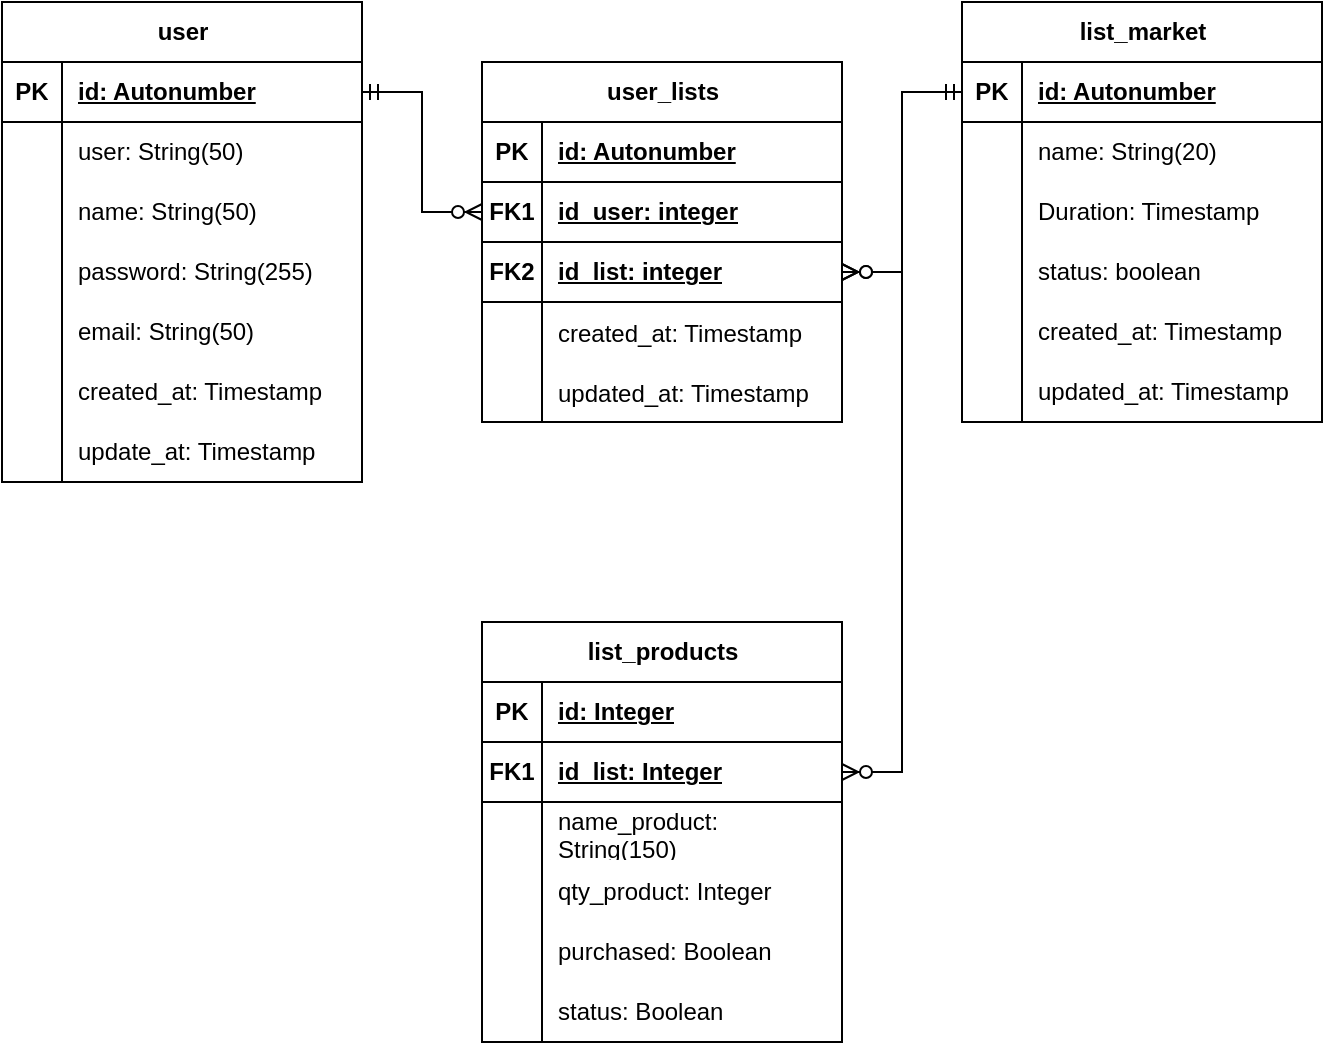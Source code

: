 <mxfile version="26.0.13">
  <diagram id="R2lEEEUBdFMjLlhIrx00" name="Page-1">
    <mxGraphModel dx="1103" dy="627" grid="1" gridSize="10" guides="1" tooltips="1" connect="1" arrows="1" fold="1" page="1" pageScale="1" pageWidth="850" pageHeight="1100" math="0" shadow="0" extFonts="Permanent Marker^https://fonts.googleapis.com/css?family=Permanent+Marker">
      <root>
        <mxCell id="0" />
        <mxCell id="1" parent="0" />
        <mxCell id="-U4-BP_c0HOW0WxjQqx7-14" value="user" style="shape=table;startSize=30;container=1;collapsible=1;childLayout=tableLayout;fixedRows=1;rowLines=0;fontStyle=1;align=center;resizeLast=1;html=1;" vertex="1" parent="1">
          <mxGeometry x="30" y="20" width="180" height="240" as="geometry" />
        </mxCell>
        <mxCell id="-U4-BP_c0HOW0WxjQqx7-15" value="" style="shape=tableRow;horizontal=0;startSize=0;swimlaneHead=0;swimlaneBody=0;fillColor=none;collapsible=0;dropTarget=0;points=[[0,0.5],[1,0.5]];portConstraint=eastwest;top=0;left=0;right=0;bottom=1;" vertex="1" parent="-U4-BP_c0HOW0WxjQqx7-14">
          <mxGeometry y="30" width="180" height="30" as="geometry" />
        </mxCell>
        <mxCell id="-U4-BP_c0HOW0WxjQqx7-16" value="PK" style="shape=partialRectangle;connectable=0;fillColor=none;top=0;left=0;bottom=0;right=0;fontStyle=1;overflow=hidden;whiteSpace=wrap;html=1;" vertex="1" parent="-U4-BP_c0HOW0WxjQqx7-15">
          <mxGeometry width="30" height="30" as="geometry">
            <mxRectangle width="30" height="30" as="alternateBounds" />
          </mxGeometry>
        </mxCell>
        <mxCell id="-U4-BP_c0HOW0WxjQqx7-17" value="id: Autonumber" style="shape=partialRectangle;connectable=0;fillColor=none;top=0;left=0;bottom=0;right=0;align=left;spacingLeft=6;fontStyle=5;overflow=hidden;whiteSpace=wrap;html=1;" vertex="1" parent="-U4-BP_c0HOW0WxjQqx7-15">
          <mxGeometry x="30" width="150" height="30" as="geometry">
            <mxRectangle width="150" height="30" as="alternateBounds" />
          </mxGeometry>
        </mxCell>
        <mxCell id="-U4-BP_c0HOW0WxjQqx7-18" value="" style="shape=tableRow;horizontal=0;startSize=0;swimlaneHead=0;swimlaneBody=0;fillColor=none;collapsible=0;dropTarget=0;points=[[0,0.5],[1,0.5]];portConstraint=eastwest;top=0;left=0;right=0;bottom=0;" vertex="1" parent="-U4-BP_c0HOW0WxjQqx7-14">
          <mxGeometry y="60" width="180" height="30" as="geometry" />
        </mxCell>
        <mxCell id="-U4-BP_c0HOW0WxjQqx7-19" value="" style="shape=partialRectangle;connectable=0;fillColor=none;top=0;left=0;bottom=0;right=0;editable=1;overflow=hidden;whiteSpace=wrap;html=1;" vertex="1" parent="-U4-BP_c0HOW0WxjQqx7-18">
          <mxGeometry width="30" height="30" as="geometry">
            <mxRectangle width="30" height="30" as="alternateBounds" />
          </mxGeometry>
        </mxCell>
        <mxCell id="-U4-BP_c0HOW0WxjQqx7-20" value="user: String(50)" style="shape=partialRectangle;connectable=0;fillColor=none;top=0;left=0;bottom=0;right=0;align=left;spacingLeft=6;overflow=hidden;whiteSpace=wrap;html=1;" vertex="1" parent="-U4-BP_c0HOW0WxjQqx7-18">
          <mxGeometry x="30" width="150" height="30" as="geometry">
            <mxRectangle width="150" height="30" as="alternateBounds" />
          </mxGeometry>
        </mxCell>
        <mxCell id="-U4-BP_c0HOW0WxjQqx7-21" value="" style="shape=tableRow;horizontal=0;startSize=0;swimlaneHead=0;swimlaneBody=0;fillColor=none;collapsible=0;dropTarget=0;points=[[0,0.5],[1,0.5]];portConstraint=eastwest;top=0;left=0;right=0;bottom=0;" vertex="1" parent="-U4-BP_c0HOW0WxjQqx7-14">
          <mxGeometry y="90" width="180" height="30" as="geometry" />
        </mxCell>
        <mxCell id="-U4-BP_c0HOW0WxjQqx7-22" value="" style="shape=partialRectangle;connectable=0;fillColor=none;top=0;left=0;bottom=0;right=0;editable=1;overflow=hidden;whiteSpace=wrap;html=1;" vertex="1" parent="-U4-BP_c0HOW0WxjQqx7-21">
          <mxGeometry width="30" height="30" as="geometry">
            <mxRectangle width="30" height="30" as="alternateBounds" />
          </mxGeometry>
        </mxCell>
        <mxCell id="-U4-BP_c0HOW0WxjQqx7-23" value="name: String(50)" style="shape=partialRectangle;connectable=0;fillColor=none;top=0;left=0;bottom=0;right=0;align=left;spacingLeft=6;overflow=hidden;whiteSpace=wrap;html=1;" vertex="1" parent="-U4-BP_c0HOW0WxjQqx7-21">
          <mxGeometry x="30" width="150" height="30" as="geometry">
            <mxRectangle width="150" height="30" as="alternateBounds" />
          </mxGeometry>
        </mxCell>
        <mxCell id="-U4-BP_c0HOW0WxjQqx7-24" value="" style="shape=tableRow;horizontal=0;startSize=0;swimlaneHead=0;swimlaneBody=0;fillColor=none;collapsible=0;dropTarget=0;points=[[0,0.5],[1,0.5]];portConstraint=eastwest;top=0;left=0;right=0;bottom=0;" vertex="1" parent="-U4-BP_c0HOW0WxjQqx7-14">
          <mxGeometry y="120" width="180" height="30" as="geometry" />
        </mxCell>
        <mxCell id="-U4-BP_c0HOW0WxjQqx7-25" value="" style="shape=partialRectangle;connectable=0;fillColor=none;top=0;left=0;bottom=0;right=0;editable=1;overflow=hidden;whiteSpace=wrap;html=1;" vertex="1" parent="-U4-BP_c0HOW0WxjQqx7-24">
          <mxGeometry width="30" height="30" as="geometry">
            <mxRectangle width="30" height="30" as="alternateBounds" />
          </mxGeometry>
        </mxCell>
        <mxCell id="-U4-BP_c0HOW0WxjQqx7-26" value="password: String(255)" style="shape=partialRectangle;connectable=0;fillColor=none;top=0;left=0;bottom=0;right=0;align=left;spacingLeft=6;overflow=hidden;whiteSpace=wrap;html=1;" vertex="1" parent="-U4-BP_c0HOW0WxjQqx7-24">
          <mxGeometry x="30" width="150" height="30" as="geometry">
            <mxRectangle width="150" height="30" as="alternateBounds" />
          </mxGeometry>
        </mxCell>
        <mxCell id="-U4-BP_c0HOW0WxjQqx7-30" value="" style="shape=tableRow;horizontal=0;startSize=0;swimlaneHead=0;swimlaneBody=0;fillColor=none;collapsible=0;dropTarget=0;points=[[0,0.5],[1,0.5]];portConstraint=eastwest;top=0;left=0;right=0;bottom=0;" vertex="1" parent="-U4-BP_c0HOW0WxjQqx7-14">
          <mxGeometry y="150" width="180" height="30" as="geometry" />
        </mxCell>
        <mxCell id="-U4-BP_c0HOW0WxjQqx7-31" value="" style="shape=partialRectangle;connectable=0;fillColor=none;top=0;left=0;bottom=0;right=0;editable=1;overflow=hidden;whiteSpace=wrap;html=1;" vertex="1" parent="-U4-BP_c0HOW0WxjQqx7-30">
          <mxGeometry width="30" height="30" as="geometry">
            <mxRectangle width="30" height="30" as="alternateBounds" />
          </mxGeometry>
        </mxCell>
        <mxCell id="-U4-BP_c0HOW0WxjQqx7-32" value="email: String(50)" style="shape=partialRectangle;connectable=0;fillColor=none;top=0;left=0;bottom=0;right=0;align=left;spacingLeft=6;overflow=hidden;whiteSpace=wrap;html=1;" vertex="1" parent="-U4-BP_c0HOW0WxjQqx7-30">
          <mxGeometry x="30" width="150" height="30" as="geometry">
            <mxRectangle width="150" height="30" as="alternateBounds" />
          </mxGeometry>
        </mxCell>
        <mxCell id="-U4-BP_c0HOW0WxjQqx7-49" value="" style="shape=tableRow;horizontal=0;startSize=0;swimlaneHead=0;swimlaneBody=0;fillColor=none;collapsible=0;dropTarget=0;points=[[0,0.5],[1,0.5]];portConstraint=eastwest;top=0;left=0;right=0;bottom=0;" vertex="1" parent="-U4-BP_c0HOW0WxjQqx7-14">
          <mxGeometry y="180" width="180" height="30" as="geometry" />
        </mxCell>
        <mxCell id="-U4-BP_c0HOW0WxjQqx7-50" value="" style="shape=partialRectangle;connectable=0;fillColor=none;top=0;left=0;bottom=0;right=0;editable=1;overflow=hidden;whiteSpace=wrap;html=1;" vertex="1" parent="-U4-BP_c0HOW0WxjQqx7-49">
          <mxGeometry width="30" height="30" as="geometry">
            <mxRectangle width="30" height="30" as="alternateBounds" />
          </mxGeometry>
        </mxCell>
        <mxCell id="-U4-BP_c0HOW0WxjQqx7-51" value="created_at: Timestamp" style="shape=partialRectangle;connectable=0;fillColor=none;top=0;left=0;bottom=0;right=0;align=left;spacingLeft=6;overflow=hidden;whiteSpace=wrap;html=1;" vertex="1" parent="-U4-BP_c0HOW0WxjQqx7-49">
          <mxGeometry x="30" width="150" height="30" as="geometry">
            <mxRectangle width="150" height="30" as="alternateBounds" />
          </mxGeometry>
        </mxCell>
        <mxCell id="-U4-BP_c0HOW0WxjQqx7-66" value="" style="shape=tableRow;horizontal=0;startSize=0;swimlaneHead=0;swimlaneBody=0;fillColor=none;collapsible=0;dropTarget=0;points=[[0,0.5],[1,0.5]];portConstraint=eastwest;top=0;left=0;right=0;bottom=0;" vertex="1" parent="-U4-BP_c0HOW0WxjQqx7-14">
          <mxGeometry y="210" width="180" height="30" as="geometry" />
        </mxCell>
        <mxCell id="-U4-BP_c0HOW0WxjQqx7-67" value="" style="shape=partialRectangle;connectable=0;fillColor=none;top=0;left=0;bottom=0;right=0;editable=1;overflow=hidden;whiteSpace=wrap;html=1;" vertex="1" parent="-U4-BP_c0HOW0WxjQqx7-66">
          <mxGeometry width="30" height="30" as="geometry">
            <mxRectangle width="30" height="30" as="alternateBounds" />
          </mxGeometry>
        </mxCell>
        <mxCell id="-U4-BP_c0HOW0WxjQqx7-68" value="update_at: Timestamp" style="shape=partialRectangle;connectable=0;fillColor=none;top=0;left=0;bottom=0;right=0;align=left;spacingLeft=6;overflow=hidden;whiteSpace=wrap;html=1;" vertex="1" parent="-U4-BP_c0HOW0WxjQqx7-66">
          <mxGeometry x="30" width="150" height="30" as="geometry">
            <mxRectangle width="150" height="30" as="alternateBounds" />
          </mxGeometry>
        </mxCell>
        <mxCell id="-U4-BP_c0HOW0WxjQqx7-73" value="list_market" style="shape=table;startSize=30;container=1;collapsible=1;childLayout=tableLayout;fixedRows=1;rowLines=0;fontStyle=1;align=center;resizeLast=1;html=1;" vertex="1" parent="1">
          <mxGeometry x="510" y="20" width="180" height="210" as="geometry" />
        </mxCell>
        <mxCell id="-U4-BP_c0HOW0WxjQqx7-74" value="" style="shape=tableRow;horizontal=0;startSize=0;swimlaneHead=0;swimlaneBody=0;fillColor=none;collapsible=0;dropTarget=0;points=[[0,0.5],[1,0.5]];portConstraint=eastwest;top=0;left=0;right=0;bottom=1;" vertex="1" parent="-U4-BP_c0HOW0WxjQqx7-73">
          <mxGeometry y="30" width="180" height="30" as="geometry" />
        </mxCell>
        <mxCell id="-U4-BP_c0HOW0WxjQqx7-75" value="PK" style="shape=partialRectangle;connectable=0;fillColor=none;top=0;left=0;bottom=0;right=0;fontStyle=1;overflow=hidden;whiteSpace=wrap;html=1;" vertex="1" parent="-U4-BP_c0HOW0WxjQqx7-74">
          <mxGeometry width="30" height="30" as="geometry">
            <mxRectangle width="30" height="30" as="alternateBounds" />
          </mxGeometry>
        </mxCell>
        <mxCell id="-U4-BP_c0HOW0WxjQqx7-76" value="id: Autonumber" style="shape=partialRectangle;connectable=0;fillColor=none;top=0;left=0;bottom=0;right=0;align=left;spacingLeft=6;fontStyle=5;overflow=hidden;whiteSpace=wrap;html=1;" vertex="1" parent="-U4-BP_c0HOW0WxjQqx7-74">
          <mxGeometry x="30" width="150" height="30" as="geometry">
            <mxRectangle width="150" height="30" as="alternateBounds" />
          </mxGeometry>
        </mxCell>
        <mxCell id="-U4-BP_c0HOW0WxjQqx7-77" value="" style="shape=tableRow;horizontal=0;startSize=0;swimlaneHead=0;swimlaneBody=0;fillColor=none;collapsible=0;dropTarget=0;points=[[0,0.5],[1,0.5]];portConstraint=eastwest;top=0;left=0;right=0;bottom=0;" vertex="1" parent="-U4-BP_c0HOW0WxjQqx7-73">
          <mxGeometry y="60" width="180" height="30" as="geometry" />
        </mxCell>
        <mxCell id="-U4-BP_c0HOW0WxjQqx7-78" value="" style="shape=partialRectangle;connectable=0;fillColor=none;top=0;left=0;bottom=0;right=0;editable=1;overflow=hidden;whiteSpace=wrap;html=1;" vertex="1" parent="-U4-BP_c0HOW0WxjQqx7-77">
          <mxGeometry width="30" height="30" as="geometry">
            <mxRectangle width="30" height="30" as="alternateBounds" />
          </mxGeometry>
        </mxCell>
        <mxCell id="-U4-BP_c0HOW0WxjQqx7-79" value="name: String(20)" style="shape=partialRectangle;connectable=0;fillColor=none;top=0;left=0;bottom=0;right=0;align=left;spacingLeft=6;overflow=hidden;whiteSpace=wrap;html=1;" vertex="1" parent="-U4-BP_c0HOW0WxjQqx7-77">
          <mxGeometry x="30" width="150" height="30" as="geometry">
            <mxRectangle width="150" height="30" as="alternateBounds" />
          </mxGeometry>
        </mxCell>
        <mxCell id="-U4-BP_c0HOW0WxjQqx7-80" value="" style="shape=tableRow;horizontal=0;startSize=0;swimlaneHead=0;swimlaneBody=0;fillColor=none;collapsible=0;dropTarget=0;points=[[0,0.5],[1,0.5]];portConstraint=eastwest;top=0;left=0;right=0;bottom=0;" vertex="1" parent="-U4-BP_c0HOW0WxjQqx7-73">
          <mxGeometry y="90" width="180" height="30" as="geometry" />
        </mxCell>
        <mxCell id="-U4-BP_c0HOW0WxjQqx7-81" value="" style="shape=partialRectangle;connectable=0;fillColor=none;top=0;left=0;bottom=0;right=0;editable=1;overflow=hidden;whiteSpace=wrap;html=1;" vertex="1" parent="-U4-BP_c0HOW0WxjQqx7-80">
          <mxGeometry width="30" height="30" as="geometry">
            <mxRectangle width="30" height="30" as="alternateBounds" />
          </mxGeometry>
        </mxCell>
        <mxCell id="-U4-BP_c0HOW0WxjQqx7-82" value="Duration: Timestamp" style="shape=partialRectangle;connectable=0;fillColor=none;top=0;left=0;bottom=0;right=0;align=left;spacingLeft=6;overflow=hidden;whiteSpace=wrap;html=1;" vertex="1" parent="-U4-BP_c0HOW0WxjQqx7-80">
          <mxGeometry x="30" width="150" height="30" as="geometry">
            <mxRectangle width="150" height="30" as="alternateBounds" />
          </mxGeometry>
        </mxCell>
        <mxCell id="-U4-BP_c0HOW0WxjQqx7-83" value="" style="shape=tableRow;horizontal=0;startSize=0;swimlaneHead=0;swimlaneBody=0;fillColor=none;collapsible=0;dropTarget=0;points=[[0,0.5],[1,0.5]];portConstraint=eastwest;top=0;left=0;right=0;bottom=0;" vertex="1" parent="-U4-BP_c0HOW0WxjQqx7-73">
          <mxGeometry y="120" width="180" height="30" as="geometry" />
        </mxCell>
        <mxCell id="-U4-BP_c0HOW0WxjQqx7-84" value="" style="shape=partialRectangle;connectable=0;fillColor=none;top=0;left=0;bottom=0;right=0;editable=1;overflow=hidden;whiteSpace=wrap;html=1;" vertex="1" parent="-U4-BP_c0HOW0WxjQqx7-83">
          <mxGeometry width="30" height="30" as="geometry">
            <mxRectangle width="30" height="30" as="alternateBounds" />
          </mxGeometry>
        </mxCell>
        <mxCell id="-U4-BP_c0HOW0WxjQqx7-85" value="status: boolean" style="shape=partialRectangle;connectable=0;fillColor=none;top=0;left=0;bottom=0;right=0;align=left;spacingLeft=6;overflow=hidden;whiteSpace=wrap;html=1;" vertex="1" parent="-U4-BP_c0HOW0WxjQqx7-83">
          <mxGeometry x="30" width="150" height="30" as="geometry">
            <mxRectangle width="150" height="30" as="alternateBounds" />
          </mxGeometry>
        </mxCell>
        <mxCell id="-U4-BP_c0HOW0WxjQqx7-105" value="" style="shape=tableRow;horizontal=0;startSize=0;swimlaneHead=0;swimlaneBody=0;fillColor=none;collapsible=0;dropTarget=0;points=[[0,0.5],[1,0.5]];portConstraint=eastwest;top=0;left=0;right=0;bottom=0;" vertex="1" parent="-U4-BP_c0HOW0WxjQqx7-73">
          <mxGeometry y="150" width="180" height="30" as="geometry" />
        </mxCell>
        <mxCell id="-U4-BP_c0HOW0WxjQqx7-106" value="" style="shape=partialRectangle;connectable=0;fillColor=none;top=0;left=0;bottom=0;right=0;editable=1;overflow=hidden;whiteSpace=wrap;html=1;" vertex="1" parent="-U4-BP_c0HOW0WxjQqx7-105">
          <mxGeometry width="30" height="30" as="geometry">
            <mxRectangle width="30" height="30" as="alternateBounds" />
          </mxGeometry>
        </mxCell>
        <mxCell id="-U4-BP_c0HOW0WxjQqx7-107" value="created_at: Timestamp" style="shape=partialRectangle;connectable=0;fillColor=none;top=0;left=0;bottom=0;right=0;align=left;spacingLeft=6;overflow=hidden;whiteSpace=wrap;html=1;" vertex="1" parent="-U4-BP_c0HOW0WxjQqx7-105">
          <mxGeometry x="30" width="150" height="30" as="geometry">
            <mxRectangle width="150" height="30" as="alternateBounds" />
          </mxGeometry>
        </mxCell>
        <mxCell id="-U4-BP_c0HOW0WxjQqx7-108" value="" style="shape=tableRow;horizontal=0;startSize=0;swimlaneHead=0;swimlaneBody=0;fillColor=none;collapsible=0;dropTarget=0;points=[[0,0.5],[1,0.5]];portConstraint=eastwest;top=0;left=0;right=0;bottom=0;" vertex="1" parent="-U4-BP_c0HOW0WxjQqx7-73">
          <mxGeometry y="180" width="180" height="30" as="geometry" />
        </mxCell>
        <mxCell id="-U4-BP_c0HOW0WxjQqx7-109" value="" style="shape=partialRectangle;connectable=0;fillColor=none;top=0;left=0;bottom=0;right=0;editable=1;overflow=hidden;whiteSpace=wrap;html=1;" vertex="1" parent="-U4-BP_c0HOW0WxjQqx7-108">
          <mxGeometry width="30" height="30" as="geometry">
            <mxRectangle width="30" height="30" as="alternateBounds" />
          </mxGeometry>
        </mxCell>
        <mxCell id="-U4-BP_c0HOW0WxjQqx7-110" value="updated_at: Timestamp" style="shape=partialRectangle;connectable=0;fillColor=none;top=0;left=0;bottom=0;right=0;align=left;spacingLeft=6;overflow=hidden;whiteSpace=wrap;html=1;" vertex="1" parent="-U4-BP_c0HOW0WxjQqx7-108">
          <mxGeometry x="30" width="150" height="30" as="geometry">
            <mxRectangle width="150" height="30" as="alternateBounds" />
          </mxGeometry>
        </mxCell>
        <mxCell id="-U4-BP_c0HOW0WxjQqx7-86" value="user_lists" style="shape=table;startSize=30;container=1;collapsible=1;childLayout=tableLayout;fixedRows=1;rowLines=0;fontStyle=1;align=center;resizeLast=1;html=1;" vertex="1" parent="1">
          <mxGeometry x="270" y="50" width="180" height="180" as="geometry" />
        </mxCell>
        <mxCell id="-U4-BP_c0HOW0WxjQqx7-87" value="" style="shape=tableRow;horizontal=0;startSize=0;swimlaneHead=0;swimlaneBody=0;fillColor=none;collapsible=0;dropTarget=0;points=[[0,0.5],[1,0.5]];portConstraint=eastwest;top=0;left=0;right=0;bottom=1;" vertex="1" parent="-U4-BP_c0HOW0WxjQqx7-86">
          <mxGeometry y="30" width="180" height="30" as="geometry" />
        </mxCell>
        <mxCell id="-U4-BP_c0HOW0WxjQqx7-88" value="PK" style="shape=partialRectangle;connectable=0;fillColor=none;top=0;left=0;bottom=0;right=0;fontStyle=1;overflow=hidden;whiteSpace=wrap;html=1;" vertex="1" parent="-U4-BP_c0HOW0WxjQqx7-87">
          <mxGeometry width="30" height="30" as="geometry">
            <mxRectangle width="30" height="30" as="alternateBounds" />
          </mxGeometry>
        </mxCell>
        <mxCell id="-U4-BP_c0HOW0WxjQqx7-89" value="id: Autonumber" style="shape=partialRectangle;connectable=0;fillColor=none;top=0;left=0;bottom=0;right=0;align=left;spacingLeft=6;fontStyle=5;overflow=hidden;whiteSpace=wrap;html=1;" vertex="1" parent="-U4-BP_c0HOW0WxjQqx7-87">
          <mxGeometry x="30" width="150" height="30" as="geometry">
            <mxRectangle width="150" height="30" as="alternateBounds" />
          </mxGeometry>
        </mxCell>
        <mxCell id="-U4-BP_c0HOW0WxjQqx7-102" value="" style="shape=tableRow;horizontal=0;startSize=0;swimlaneHead=0;swimlaneBody=0;fillColor=none;collapsible=0;dropTarget=0;points=[[0,0.5],[1,0.5]];portConstraint=eastwest;top=0;left=0;right=0;bottom=1;" vertex="1" parent="-U4-BP_c0HOW0WxjQqx7-86">
          <mxGeometry y="60" width="180" height="30" as="geometry" />
        </mxCell>
        <mxCell id="-U4-BP_c0HOW0WxjQqx7-103" value="FK1" style="shape=partialRectangle;connectable=0;fillColor=none;top=0;left=0;bottom=0;right=0;fontStyle=1;overflow=hidden;whiteSpace=wrap;html=1;" vertex="1" parent="-U4-BP_c0HOW0WxjQqx7-102">
          <mxGeometry width="30" height="30" as="geometry">
            <mxRectangle width="30" height="30" as="alternateBounds" />
          </mxGeometry>
        </mxCell>
        <mxCell id="-U4-BP_c0HOW0WxjQqx7-104" value="id_user: integer" style="shape=partialRectangle;connectable=0;fillColor=none;top=0;left=0;bottom=0;right=0;align=left;spacingLeft=6;fontStyle=5;overflow=hidden;whiteSpace=wrap;html=1;" vertex="1" parent="-U4-BP_c0HOW0WxjQqx7-102">
          <mxGeometry x="30" width="150" height="30" as="geometry">
            <mxRectangle width="150" height="30" as="alternateBounds" />
          </mxGeometry>
        </mxCell>
        <mxCell id="-U4-BP_c0HOW0WxjQqx7-127" value="" style="shape=tableRow;horizontal=0;startSize=0;swimlaneHead=0;swimlaneBody=0;fillColor=none;collapsible=0;dropTarget=0;points=[[0,0.5],[1,0.5]];portConstraint=eastwest;top=0;left=0;right=0;bottom=1;" vertex="1" parent="-U4-BP_c0HOW0WxjQqx7-86">
          <mxGeometry y="90" width="180" height="30" as="geometry" />
        </mxCell>
        <mxCell id="-U4-BP_c0HOW0WxjQqx7-128" value="FK2" style="shape=partialRectangle;connectable=0;fillColor=none;top=0;left=0;bottom=0;right=0;fontStyle=1;overflow=hidden;whiteSpace=wrap;html=1;" vertex="1" parent="-U4-BP_c0HOW0WxjQqx7-127">
          <mxGeometry width="30" height="30" as="geometry">
            <mxRectangle width="30" height="30" as="alternateBounds" />
          </mxGeometry>
        </mxCell>
        <mxCell id="-U4-BP_c0HOW0WxjQqx7-129" value="id_list: integer" style="shape=partialRectangle;connectable=0;fillColor=none;top=0;left=0;bottom=0;right=0;align=left;spacingLeft=6;fontStyle=5;overflow=hidden;whiteSpace=wrap;html=1;" vertex="1" parent="-U4-BP_c0HOW0WxjQqx7-127">
          <mxGeometry x="30" width="150" height="30" as="geometry">
            <mxRectangle width="150" height="30" as="alternateBounds" />
          </mxGeometry>
        </mxCell>
        <mxCell id="-U4-BP_c0HOW0WxjQqx7-111" value="" style="shape=tableRow;horizontal=0;startSize=0;swimlaneHead=0;swimlaneBody=0;fillColor=none;collapsible=0;dropTarget=0;points=[[0,0.5],[1,0.5]];portConstraint=eastwest;top=0;left=0;right=0;bottom=0;" vertex="1" parent="-U4-BP_c0HOW0WxjQqx7-86">
          <mxGeometry y="120" width="180" height="30" as="geometry" />
        </mxCell>
        <mxCell id="-U4-BP_c0HOW0WxjQqx7-112" value="" style="shape=partialRectangle;connectable=0;fillColor=none;top=0;left=0;bottom=0;right=0;editable=1;overflow=hidden;" vertex="1" parent="-U4-BP_c0HOW0WxjQqx7-111">
          <mxGeometry width="30" height="30" as="geometry">
            <mxRectangle width="30" height="30" as="alternateBounds" />
          </mxGeometry>
        </mxCell>
        <mxCell id="-U4-BP_c0HOW0WxjQqx7-113" value="created_at: Timestamp" style="shape=partialRectangle;connectable=0;fillColor=none;top=0;left=0;bottom=0;right=0;align=left;spacingLeft=6;overflow=hidden;" vertex="1" parent="-U4-BP_c0HOW0WxjQqx7-111">
          <mxGeometry x="30" width="150" height="30" as="geometry">
            <mxRectangle width="150" height="30" as="alternateBounds" />
          </mxGeometry>
        </mxCell>
        <mxCell id="-U4-BP_c0HOW0WxjQqx7-124" value="" style="shape=tableRow;horizontal=0;startSize=0;swimlaneHead=0;swimlaneBody=0;fillColor=none;collapsible=0;dropTarget=0;points=[[0,0.5],[1,0.5]];portConstraint=eastwest;top=0;left=0;right=0;bottom=0;" vertex="1" parent="-U4-BP_c0HOW0WxjQqx7-86">
          <mxGeometry y="150" width="180" height="30" as="geometry" />
        </mxCell>
        <mxCell id="-U4-BP_c0HOW0WxjQqx7-125" value="" style="shape=partialRectangle;connectable=0;fillColor=none;top=0;left=0;bottom=0;right=0;editable=1;overflow=hidden;" vertex="1" parent="-U4-BP_c0HOW0WxjQqx7-124">
          <mxGeometry width="30" height="30" as="geometry">
            <mxRectangle width="30" height="30" as="alternateBounds" />
          </mxGeometry>
        </mxCell>
        <mxCell id="-U4-BP_c0HOW0WxjQqx7-126" value="updated_at: Timestamp" style="shape=partialRectangle;connectable=0;fillColor=none;top=0;left=0;bottom=0;right=0;align=left;spacingLeft=6;overflow=hidden;" vertex="1" parent="-U4-BP_c0HOW0WxjQqx7-124">
          <mxGeometry x="30" width="150" height="30" as="geometry">
            <mxRectangle width="150" height="30" as="alternateBounds" />
          </mxGeometry>
        </mxCell>
        <mxCell id="-U4-BP_c0HOW0WxjQqx7-130" value="list_products" style="shape=table;startSize=30;container=1;collapsible=1;childLayout=tableLayout;fixedRows=1;rowLines=0;fontStyle=1;align=center;resizeLast=1;html=1;" vertex="1" parent="1">
          <mxGeometry x="270" y="330" width="180" height="210" as="geometry" />
        </mxCell>
        <mxCell id="-U4-BP_c0HOW0WxjQqx7-131" value="" style="shape=tableRow;horizontal=0;startSize=0;swimlaneHead=0;swimlaneBody=0;fillColor=none;collapsible=0;dropTarget=0;points=[[0,0.5],[1,0.5]];portConstraint=eastwest;top=0;left=0;right=0;bottom=1;" vertex="1" parent="-U4-BP_c0HOW0WxjQqx7-130">
          <mxGeometry y="30" width="180" height="30" as="geometry" />
        </mxCell>
        <mxCell id="-U4-BP_c0HOW0WxjQqx7-132" value="PK" style="shape=partialRectangle;connectable=0;fillColor=none;top=0;left=0;bottom=0;right=0;fontStyle=1;overflow=hidden;whiteSpace=wrap;html=1;" vertex="1" parent="-U4-BP_c0HOW0WxjQqx7-131">
          <mxGeometry width="30" height="30" as="geometry">
            <mxRectangle width="30" height="30" as="alternateBounds" />
          </mxGeometry>
        </mxCell>
        <mxCell id="-U4-BP_c0HOW0WxjQqx7-133" value="id: Integer" style="shape=partialRectangle;connectable=0;fillColor=none;top=0;left=0;bottom=0;right=0;align=left;spacingLeft=6;fontStyle=5;overflow=hidden;whiteSpace=wrap;html=1;" vertex="1" parent="-U4-BP_c0HOW0WxjQqx7-131">
          <mxGeometry x="30" width="150" height="30" as="geometry">
            <mxRectangle width="150" height="30" as="alternateBounds" />
          </mxGeometry>
        </mxCell>
        <mxCell id="-U4-BP_c0HOW0WxjQqx7-143" value="" style="shape=tableRow;horizontal=0;startSize=0;swimlaneHead=0;swimlaneBody=0;fillColor=none;collapsible=0;dropTarget=0;points=[[0,0.5],[1,0.5]];portConstraint=eastwest;top=0;left=0;right=0;bottom=1;" vertex="1" parent="-U4-BP_c0HOW0WxjQqx7-130">
          <mxGeometry y="60" width="180" height="30" as="geometry" />
        </mxCell>
        <mxCell id="-U4-BP_c0HOW0WxjQqx7-144" value="FK1" style="shape=partialRectangle;connectable=0;fillColor=none;top=0;left=0;bottom=0;right=0;fontStyle=1;overflow=hidden;whiteSpace=wrap;html=1;" vertex="1" parent="-U4-BP_c0HOW0WxjQqx7-143">
          <mxGeometry width="30" height="30" as="geometry">
            <mxRectangle width="30" height="30" as="alternateBounds" />
          </mxGeometry>
        </mxCell>
        <mxCell id="-U4-BP_c0HOW0WxjQqx7-145" value="id_list: Integer" style="shape=partialRectangle;connectable=0;fillColor=none;top=0;left=0;bottom=0;right=0;align=left;spacingLeft=6;fontStyle=5;overflow=hidden;whiteSpace=wrap;html=1;" vertex="1" parent="-U4-BP_c0HOW0WxjQqx7-143">
          <mxGeometry x="30" width="150" height="30" as="geometry">
            <mxRectangle width="150" height="30" as="alternateBounds" />
          </mxGeometry>
        </mxCell>
        <mxCell id="-U4-BP_c0HOW0WxjQqx7-134" value="" style="shape=tableRow;horizontal=0;startSize=0;swimlaneHead=0;swimlaneBody=0;fillColor=none;collapsible=0;dropTarget=0;points=[[0,0.5],[1,0.5]];portConstraint=eastwest;top=0;left=0;right=0;bottom=0;" vertex="1" parent="-U4-BP_c0HOW0WxjQqx7-130">
          <mxGeometry y="90" width="180" height="30" as="geometry" />
        </mxCell>
        <mxCell id="-U4-BP_c0HOW0WxjQqx7-135" value="" style="shape=partialRectangle;connectable=0;fillColor=none;top=0;left=0;bottom=0;right=0;editable=1;overflow=hidden;whiteSpace=wrap;html=1;" vertex="1" parent="-U4-BP_c0HOW0WxjQqx7-134">
          <mxGeometry width="30" height="30" as="geometry">
            <mxRectangle width="30" height="30" as="alternateBounds" />
          </mxGeometry>
        </mxCell>
        <mxCell id="-U4-BP_c0HOW0WxjQqx7-136" value="name_product: String(150)" style="shape=partialRectangle;connectable=0;fillColor=none;top=0;left=0;bottom=0;right=0;align=left;spacingLeft=6;overflow=hidden;whiteSpace=wrap;html=1;" vertex="1" parent="-U4-BP_c0HOW0WxjQqx7-134">
          <mxGeometry x="30" width="150" height="30" as="geometry">
            <mxRectangle width="150" height="30" as="alternateBounds" />
          </mxGeometry>
        </mxCell>
        <mxCell id="-U4-BP_c0HOW0WxjQqx7-137" value="" style="shape=tableRow;horizontal=0;startSize=0;swimlaneHead=0;swimlaneBody=0;fillColor=none;collapsible=0;dropTarget=0;points=[[0,0.5],[1,0.5]];portConstraint=eastwest;top=0;left=0;right=0;bottom=0;" vertex="1" parent="-U4-BP_c0HOW0WxjQqx7-130">
          <mxGeometry y="120" width="180" height="30" as="geometry" />
        </mxCell>
        <mxCell id="-U4-BP_c0HOW0WxjQqx7-138" value="" style="shape=partialRectangle;connectable=0;fillColor=none;top=0;left=0;bottom=0;right=0;editable=1;overflow=hidden;whiteSpace=wrap;html=1;" vertex="1" parent="-U4-BP_c0HOW0WxjQqx7-137">
          <mxGeometry width="30" height="30" as="geometry">
            <mxRectangle width="30" height="30" as="alternateBounds" />
          </mxGeometry>
        </mxCell>
        <mxCell id="-U4-BP_c0HOW0WxjQqx7-139" value="qty_product: Integer" style="shape=partialRectangle;connectable=0;fillColor=none;top=0;left=0;bottom=0;right=0;align=left;spacingLeft=6;overflow=hidden;whiteSpace=wrap;html=1;" vertex="1" parent="-U4-BP_c0HOW0WxjQqx7-137">
          <mxGeometry x="30" width="150" height="30" as="geometry">
            <mxRectangle width="150" height="30" as="alternateBounds" />
          </mxGeometry>
        </mxCell>
        <mxCell id="-U4-BP_c0HOW0WxjQqx7-140" value="" style="shape=tableRow;horizontal=0;startSize=0;swimlaneHead=0;swimlaneBody=0;fillColor=none;collapsible=0;dropTarget=0;points=[[0,0.5],[1,0.5]];portConstraint=eastwest;top=0;left=0;right=0;bottom=0;" vertex="1" parent="-U4-BP_c0HOW0WxjQqx7-130">
          <mxGeometry y="150" width="180" height="30" as="geometry" />
        </mxCell>
        <mxCell id="-U4-BP_c0HOW0WxjQqx7-141" value="" style="shape=partialRectangle;connectable=0;fillColor=none;top=0;left=0;bottom=0;right=0;editable=1;overflow=hidden;whiteSpace=wrap;html=1;" vertex="1" parent="-U4-BP_c0HOW0WxjQqx7-140">
          <mxGeometry width="30" height="30" as="geometry">
            <mxRectangle width="30" height="30" as="alternateBounds" />
          </mxGeometry>
        </mxCell>
        <mxCell id="-U4-BP_c0HOW0WxjQqx7-142" value="purchased: Boolean" style="shape=partialRectangle;connectable=0;fillColor=none;top=0;left=0;bottom=0;right=0;align=left;spacingLeft=6;overflow=hidden;whiteSpace=wrap;html=1;" vertex="1" parent="-U4-BP_c0HOW0WxjQqx7-140">
          <mxGeometry x="30" width="150" height="30" as="geometry">
            <mxRectangle width="150" height="30" as="alternateBounds" />
          </mxGeometry>
        </mxCell>
        <mxCell id="-U4-BP_c0HOW0WxjQqx7-146" value="" style="shape=tableRow;horizontal=0;startSize=0;swimlaneHead=0;swimlaneBody=0;fillColor=none;collapsible=0;dropTarget=0;points=[[0,0.5],[1,0.5]];portConstraint=eastwest;top=0;left=0;right=0;bottom=0;" vertex="1" parent="-U4-BP_c0HOW0WxjQqx7-130">
          <mxGeometry y="180" width="180" height="30" as="geometry" />
        </mxCell>
        <mxCell id="-U4-BP_c0HOW0WxjQqx7-147" value="" style="shape=partialRectangle;connectable=0;fillColor=none;top=0;left=0;bottom=0;right=0;editable=1;overflow=hidden;whiteSpace=wrap;html=1;" vertex="1" parent="-U4-BP_c0HOW0WxjQqx7-146">
          <mxGeometry width="30" height="30" as="geometry">
            <mxRectangle width="30" height="30" as="alternateBounds" />
          </mxGeometry>
        </mxCell>
        <mxCell id="-U4-BP_c0HOW0WxjQqx7-148" value="status: Boolean" style="shape=partialRectangle;connectable=0;fillColor=none;top=0;left=0;bottom=0;right=0;align=left;spacingLeft=6;overflow=hidden;whiteSpace=wrap;html=1;" vertex="1" parent="-U4-BP_c0HOW0WxjQqx7-146">
          <mxGeometry x="30" width="150" height="30" as="geometry">
            <mxRectangle width="150" height="30" as="alternateBounds" />
          </mxGeometry>
        </mxCell>
        <mxCell id="-U4-BP_c0HOW0WxjQqx7-149" value="" style="edgeStyle=entityRelationEdgeStyle;fontSize=12;html=1;endArrow=ERzeroToMany;startArrow=ERmandOne;rounded=0;exitX=0;exitY=0.5;exitDx=0;exitDy=0;entryX=1;entryY=0.5;entryDx=0;entryDy=0;" edge="1" parent="1" source="-U4-BP_c0HOW0WxjQqx7-74" target="-U4-BP_c0HOW0WxjQqx7-127">
          <mxGeometry width="100" height="100" relative="1" as="geometry">
            <mxPoint x="680" y="350" as="sourcePoint" />
            <mxPoint x="560" y="350" as="targetPoint" />
            <Array as="points">
              <mxPoint x="670" y="460" />
              <mxPoint x="510" y="105" />
              <mxPoint x="500" y="180" />
              <mxPoint x="570" y="170" />
              <mxPoint x="660" y="460" />
              <mxPoint x="470" y="210" />
            </Array>
          </mxGeometry>
        </mxCell>
        <mxCell id="-U4-BP_c0HOW0WxjQqx7-150" value="" style="edgeStyle=entityRelationEdgeStyle;fontSize=12;html=1;endArrow=ERzeroToMany;startArrow=ERmandOne;rounded=0;" edge="1" parent="1" source="-U4-BP_c0HOW0WxjQqx7-15" target="-U4-BP_c0HOW0WxjQqx7-102">
          <mxGeometry width="100" height="100" relative="1" as="geometry">
            <mxPoint x="150" y="440" as="sourcePoint" />
            <mxPoint x="250" y="340" as="targetPoint" />
          </mxGeometry>
        </mxCell>
        <mxCell id="-U4-BP_c0HOW0WxjQqx7-151" value="" style="edgeStyle=entityRelationEdgeStyle;fontSize=12;html=1;endArrow=ERzeroToMany;startArrow=ERmandOne;rounded=0;" edge="1" parent="1" source="-U4-BP_c0HOW0WxjQqx7-74" target="-U4-BP_c0HOW0WxjQqx7-127">
          <mxGeometry width="100" height="100" relative="1" as="geometry">
            <mxPoint x="590" y="105" as="sourcePoint" />
            <mxPoint x="470" y="165" as="targetPoint" />
            <Array as="points">
              <mxPoint x="670" y="460" />
              <mxPoint x="530" y="140" />
              <mxPoint x="520" y="130" />
              <mxPoint x="510" y="105" />
              <mxPoint x="500" y="180" />
              <mxPoint x="570" y="170" />
              <mxPoint x="660" y="460" />
              <mxPoint x="470" y="210" />
            </Array>
          </mxGeometry>
        </mxCell>
        <mxCell id="-U4-BP_c0HOW0WxjQqx7-152" value="" style="edgeStyle=entityRelationEdgeStyle;fontSize=12;html=1;endArrow=ERzeroToMany;startArrow=ERmandOne;rounded=0;entryX=1;entryY=0.5;entryDx=0;entryDy=0;" edge="1" parent="1" source="-U4-BP_c0HOW0WxjQqx7-74" target="-U4-BP_c0HOW0WxjQqx7-143">
          <mxGeometry width="100" height="100" relative="1" as="geometry">
            <mxPoint x="560" y="420" as="sourcePoint" />
            <mxPoint x="660" y="320" as="targetPoint" />
            <Array as="points">
              <mxPoint x="910" y="270" />
            </Array>
          </mxGeometry>
        </mxCell>
      </root>
    </mxGraphModel>
  </diagram>
</mxfile>
